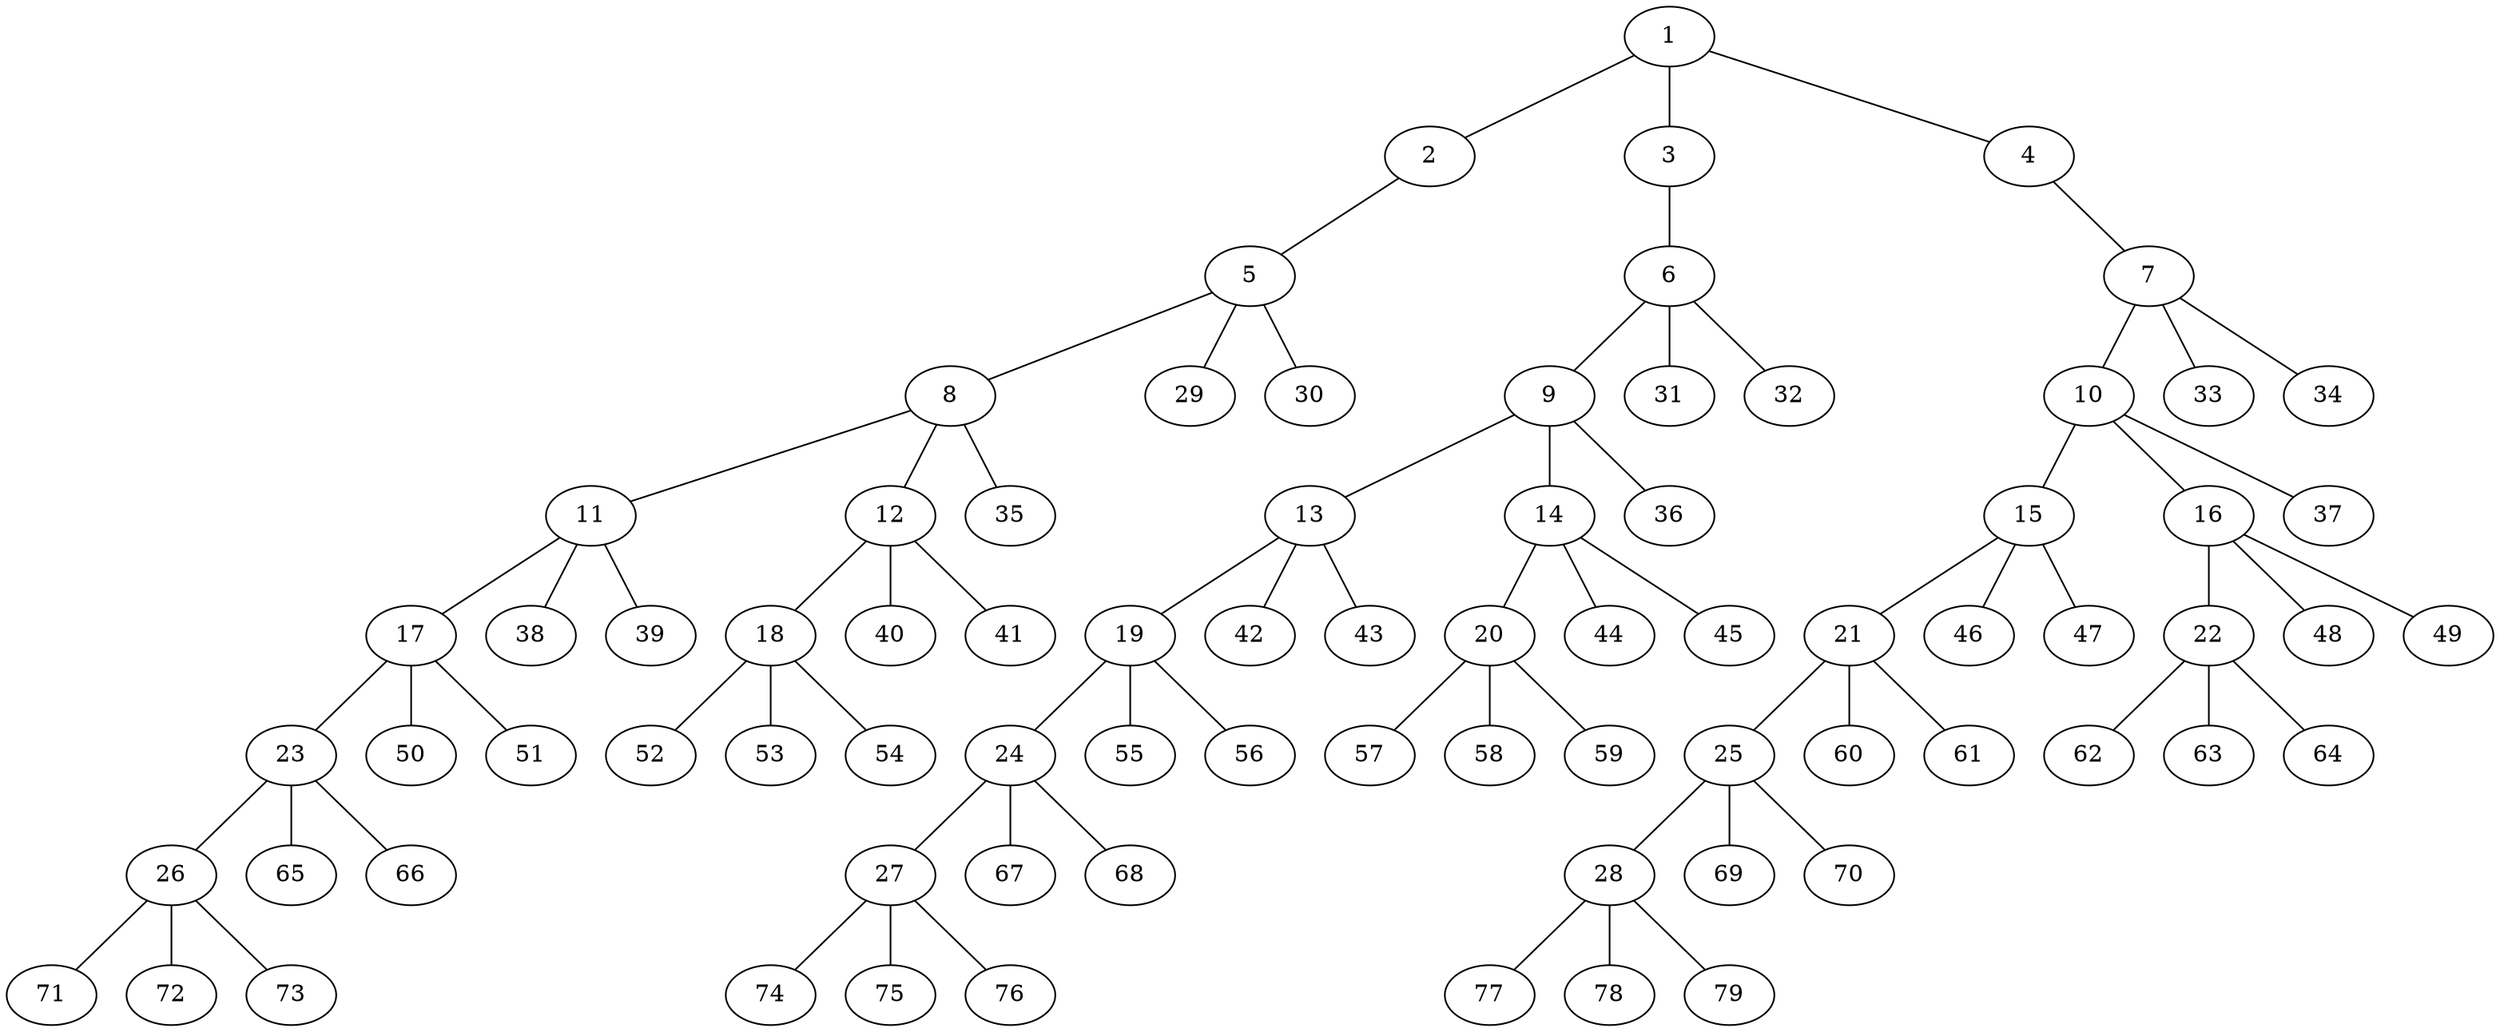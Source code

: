 graph molecule_3329 {
	1	 [chem=P];
	2	 [chem=O];
	1 -- 2	 [valence=1];
	3	 [chem=O];
	1 -- 3	 [valence=1];
	4	 [chem=O];
	1 -- 4	 [valence=1];
	5	 [chem=C];
	2 -- 5	 [valence=1];
	6	 [chem=C];
	3 -- 6	 [valence=1];
	7	 [chem=C];
	4 -- 7	 [valence=1];
	8	 [chem=C];
	5 -- 8	 [valence=1];
	29	 [chem=H];
	5 -- 29	 [valence=1];
	30	 [chem=H];
	5 -- 30	 [valence=1];
	9	 [chem=C];
	6 -- 9	 [valence=1];
	31	 [chem=H];
	6 -- 31	 [valence=1];
	32	 [chem=H];
	6 -- 32	 [valence=1];
	10	 [chem=C];
	7 -- 10	 [valence=1];
	33	 [chem=H];
	7 -- 33	 [valence=1];
	34	 [chem=H];
	7 -- 34	 [valence=1];
	11	 [chem=C];
	8 -- 11	 [valence=1];
	12	 [chem=C];
	8 -- 12	 [valence=1];
	35	 [chem=H];
	8 -- 35	 [valence=1];
	13	 [chem=C];
	9 -- 13	 [valence=1];
	14	 [chem=C];
	9 -- 14	 [valence=1];
	36	 [chem=H];
	9 -- 36	 [valence=1];
	15	 [chem=C];
	10 -- 15	 [valence=1];
	16	 [chem=C];
	10 -- 16	 [valence=1];
	37	 [chem=H];
	10 -- 37	 [valence=1];
	17	 [chem=C];
	11 -- 17	 [valence=1];
	38	 [chem=H];
	11 -- 38	 [valence=1];
	39	 [chem=H];
	11 -- 39	 [valence=1];
	18	 [chem=C];
	12 -- 18	 [valence=1];
	40	 [chem=H];
	12 -- 40	 [valence=1];
	41	 [chem=H];
	12 -- 41	 [valence=1];
	19	 [chem=C];
	13 -- 19	 [valence=1];
	42	 [chem=H];
	13 -- 42	 [valence=1];
	43	 [chem=H];
	13 -- 43	 [valence=1];
	20	 [chem=C];
	14 -- 20	 [valence=1];
	44	 [chem=H];
	14 -- 44	 [valence=1];
	45	 [chem=H];
	14 -- 45	 [valence=1];
	21	 [chem=C];
	15 -- 21	 [valence=1];
	46	 [chem=H];
	15 -- 46	 [valence=1];
	47	 [chem=H];
	15 -- 47	 [valence=1];
	22	 [chem=C];
	16 -- 22	 [valence=1];
	48	 [chem=H];
	16 -- 48	 [valence=1];
	49	 [chem=H];
	16 -- 49	 [valence=1];
	23	 [chem=C];
	17 -- 23	 [valence=1];
	50	 [chem=H];
	17 -- 50	 [valence=1];
	51	 [chem=H];
	17 -- 51	 [valence=1];
	52	 [chem=H];
	18 -- 52	 [valence=1];
	53	 [chem=H];
	18 -- 53	 [valence=1];
	54	 [chem=H];
	18 -- 54	 [valence=1];
	24	 [chem=C];
	19 -- 24	 [valence=1];
	55	 [chem=H];
	19 -- 55	 [valence=1];
	56	 [chem=H];
	19 -- 56	 [valence=1];
	57	 [chem=H];
	20 -- 57	 [valence=1];
	58	 [chem=H];
	20 -- 58	 [valence=1];
	59	 [chem=H];
	20 -- 59	 [valence=1];
	25	 [chem=C];
	21 -- 25	 [valence=1];
	60	 [chem=H];
	21 -- 60	 [valence=1];
	61	 [chem=H];
	21 -- 61	 [valence=1];
	62	 [chem=H];
	22 -- 62	 [valence=1];
	63	 [chem=H];
	22 -- 63	 [valence=1];
	64	 [chem=H];
	22 -- 64	 [valence=1];
	26	 [chem=C];
	23 -- 26	 [valence=1];
	65	 [chem=H];
	23 -- 65	 [valence=1];
	66	 [chem=H];
	23 -- 66	 [valence=1];
	27	 [chem=C];
	24 -- 27	 [valence=1];
	67	 [chem=H];
	24 -- 67	 [valence=1];
	68	 [chem=H];
	24 -- 68	 [valence=1];
	28	 [chem=C];
	25 -- 28	 [valence=1];
	69	 [chem=H];
	25 -- 69	 [valence=1];
	70	 [chem=H];
	25 -- 70	 [valence=1];
	71	 [chem=H];
	26 -- 71	 [valence=1];
	72	 [chem=H];
	26 -- 72	 [valence=1];
	73	 [chem=H];
	26 -- 73	 [valence=1];
	74	 [chem=H];
	27 -- 74	 [valence=1];
	75	 [chem=H];
	27 -- 75	 [valence=1];
	76	 [chem=H];
	27 -- 76	 [valence=1];
	77	 [chem=H];
	28 -- 77	 [valence=1];
	78	 [chem=H];
	28 -- 78	 [valence=1];
	79	 [chem=H];
	28 -- 79	 [valence=1];
}
